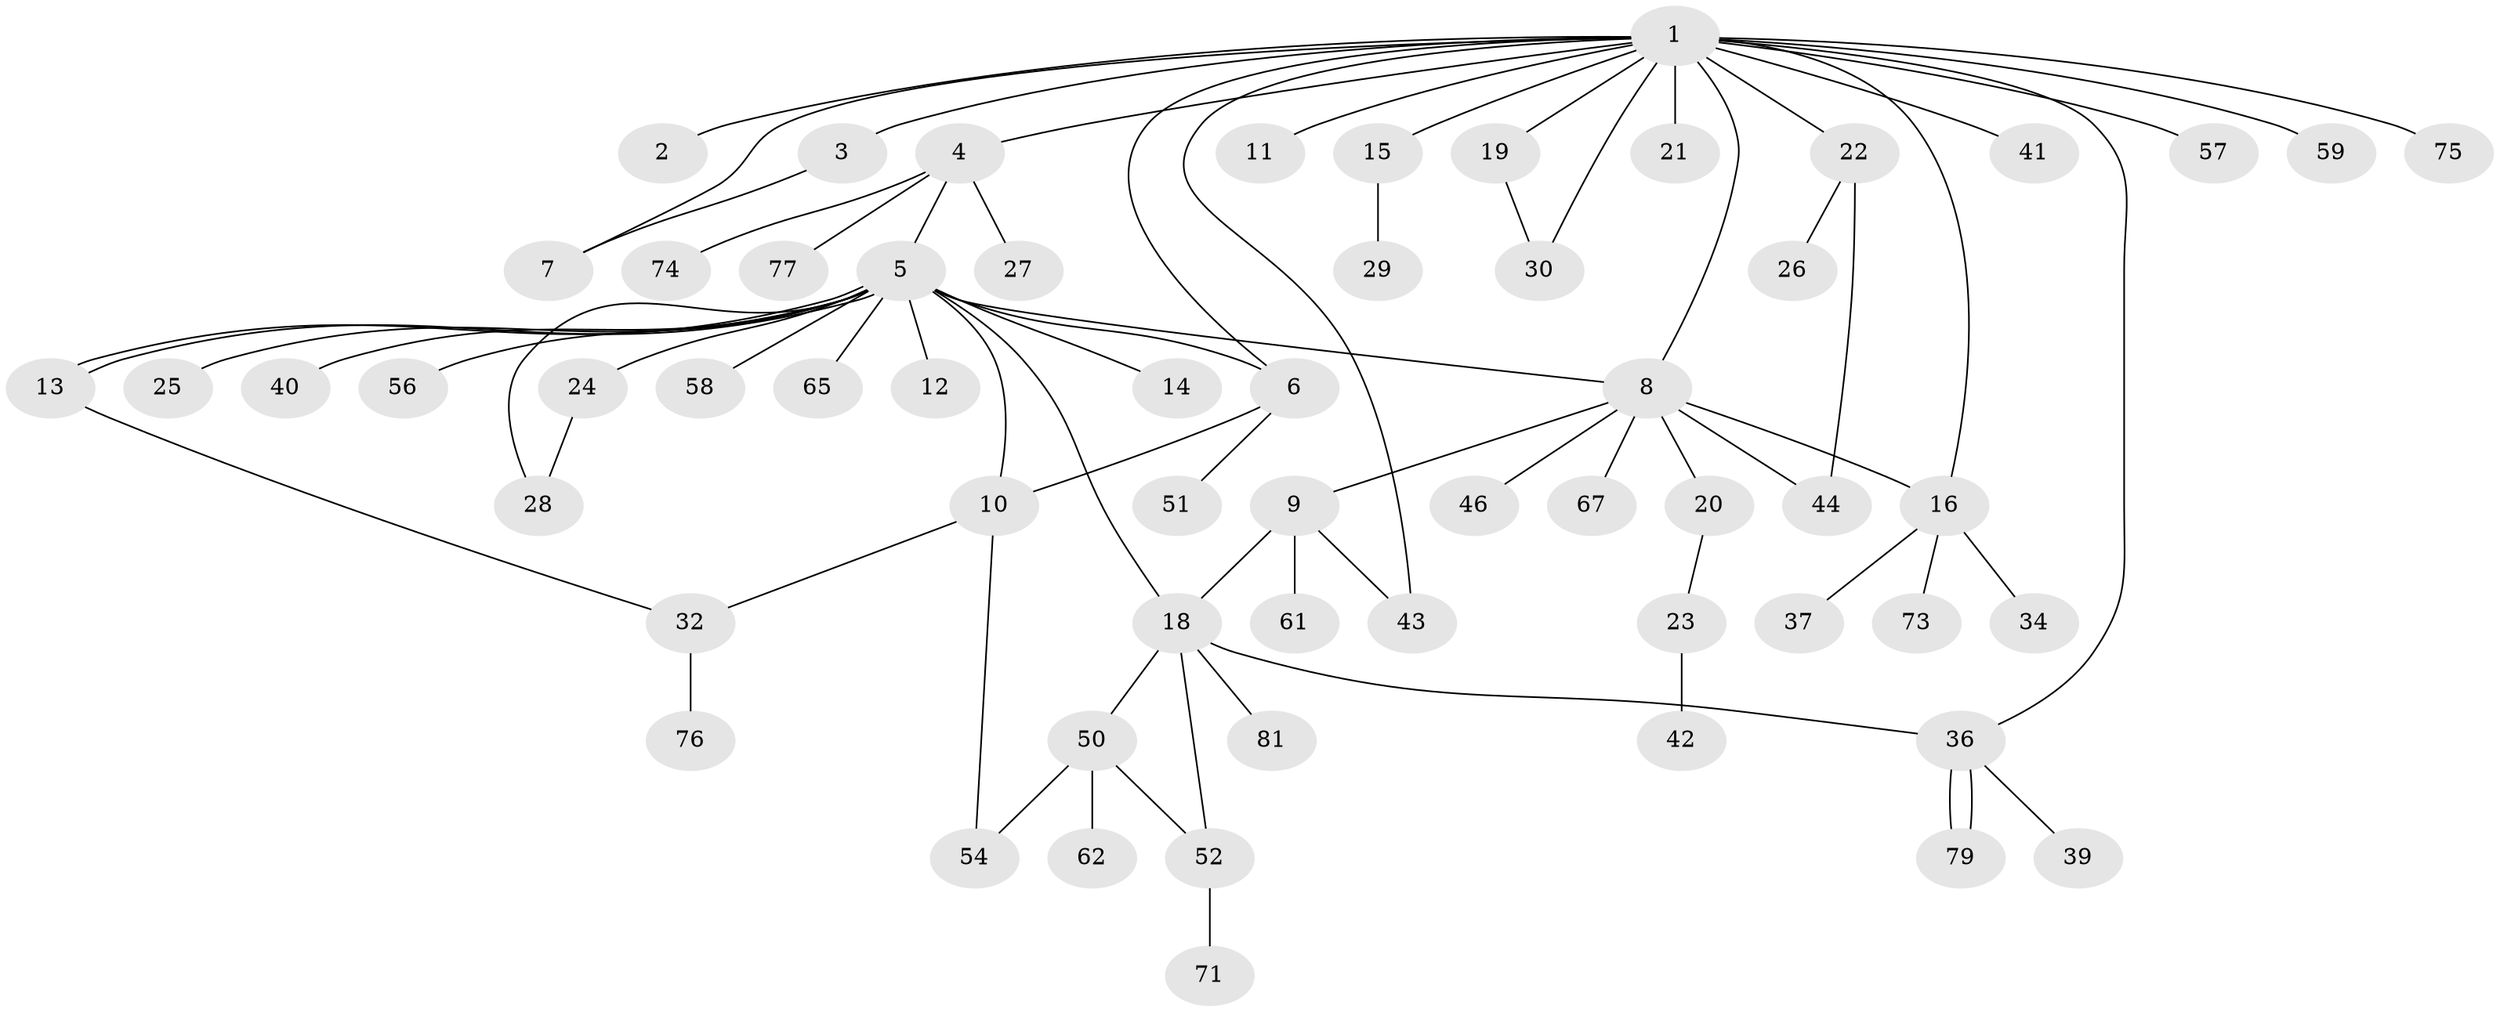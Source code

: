 // original degree distribution, {21: 0.012345679012345678, 1: 0.4567901234567901, 2: 0.2839506172839506, 6: 0.04938271604938271, 15: 0.012345679012345678, 5: 0.012345679012345678, 8: 0.012345679012345678, 4: 0.037037037037037035, 3: 0.12345679012345678}
// Generated by graph-tools (version 1.1) at 2025/41/03/06/25 10:41:51]
// undirected, 60 vertices, 75 edges
graph export_dot {
graph [start="1"]
  node [color=gray90,style=filled];
  1 [super="+55"];
  2;
  3;
  4 [super="+35"];
  5 [super="+49"];
  6 [super="+66"];
  7 [super="+17"];
  8 [super="+63"];
  9 [super="+45"];
  10 [super="+48"];
  11;
  12;
  13;
  14;
  15;
  16 [super="+47"];
  18;
  19 [super="+33"];
  20;
  21 [super="+80"];
  22;
  23 [super="+31"];
  24;
  25;
  26;
  27;
  28 [super="+38"];
  29;
  30 [super="+64"];
  32 [super="+60"];
  34;
  36 [super="+78"];
  37;
  39;
  40;
  41;
  42;
  43;
  44;
  46;
  50 [super="+53"];
  51;
  52 [super="+72"];
  54;
  56 [super="+69"];
  57 [super="+70"];
  58;
  59;
  61;
  62;
  65;
  67 [super="+68"];
  71;
  73;
  74;
  75;
  76;
  77;
  79;
  81;
  1 -- 2;
  1 -- 3;
  1 -- 4;
  1 -- 6;
  1 -- 8;
  1 -- 11;
  1 -- 15;
  1 -- 16 [weight=2];
  1 -- 19;
  1 -- 21;
  1 -- 22;
  1 -- 30;
  1 -- 36;
  1 -- 41;
  1 -- 43;
  1 -- 57 [weight=2];
  1 -- 59;
  1 -- 75;
  1 -- 7;
  3 -- 7;
  4 -- 5;
  4 -- 27;
  4 -- 74;
  4 -- 77;
  5 -- 6;
  5 -- 10;
  5 -- 12;
  5 -- 13;
  5 -- 13;
  5 -- 14;
  5 -- 18;
  5 -- 24;
  5 -- 25;
  5 -- 28;
  5 -- 40;
  5 -- 58;
  5 -- 65;
  5 -- 56;
  5 -- 8;
  6 -- 51;
  6 -- 10;
  8 -- 9;
  8 -- 16;
  8 -- 20;
  8 -- 44;
  8 -- 46;
  8 -- 67;
  9 -- 18;
  9 -- 61;
  9 -- 43;
  10 -- 32;
  10 -- 54;
  13 -- 32;
  15 -- 29;
  16 -- 34;
  16 -- 37;
  16 -- 73;
  18 -- 36;
  18 -- 50;
  18 -- 52;
  18 -- 81;
  19 -- 30;
  20 -- 23;
  22 -- 26;
  22 -- 44;
  23 -- 42;
  24 -- 28;
  32 -- 76;
  36 -- 39;
  36 -- 79;
  36 -- 79;
  50 -- 62 [weight=2];
  50 -- 54;
  50 -- 52;
  52 -- 71;
}

